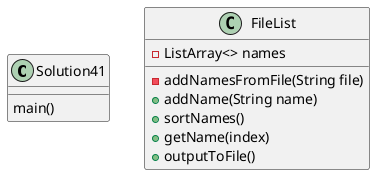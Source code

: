 @startuml
'https://plantuml.com/class-diagram

class Solution41{
main()
}

class FileList {
-ListArray<> names
-addNamesFromFile(String file)
+addName(String name)
+sortNames()
+getName(index)
+outputToFile()

}


@enduml